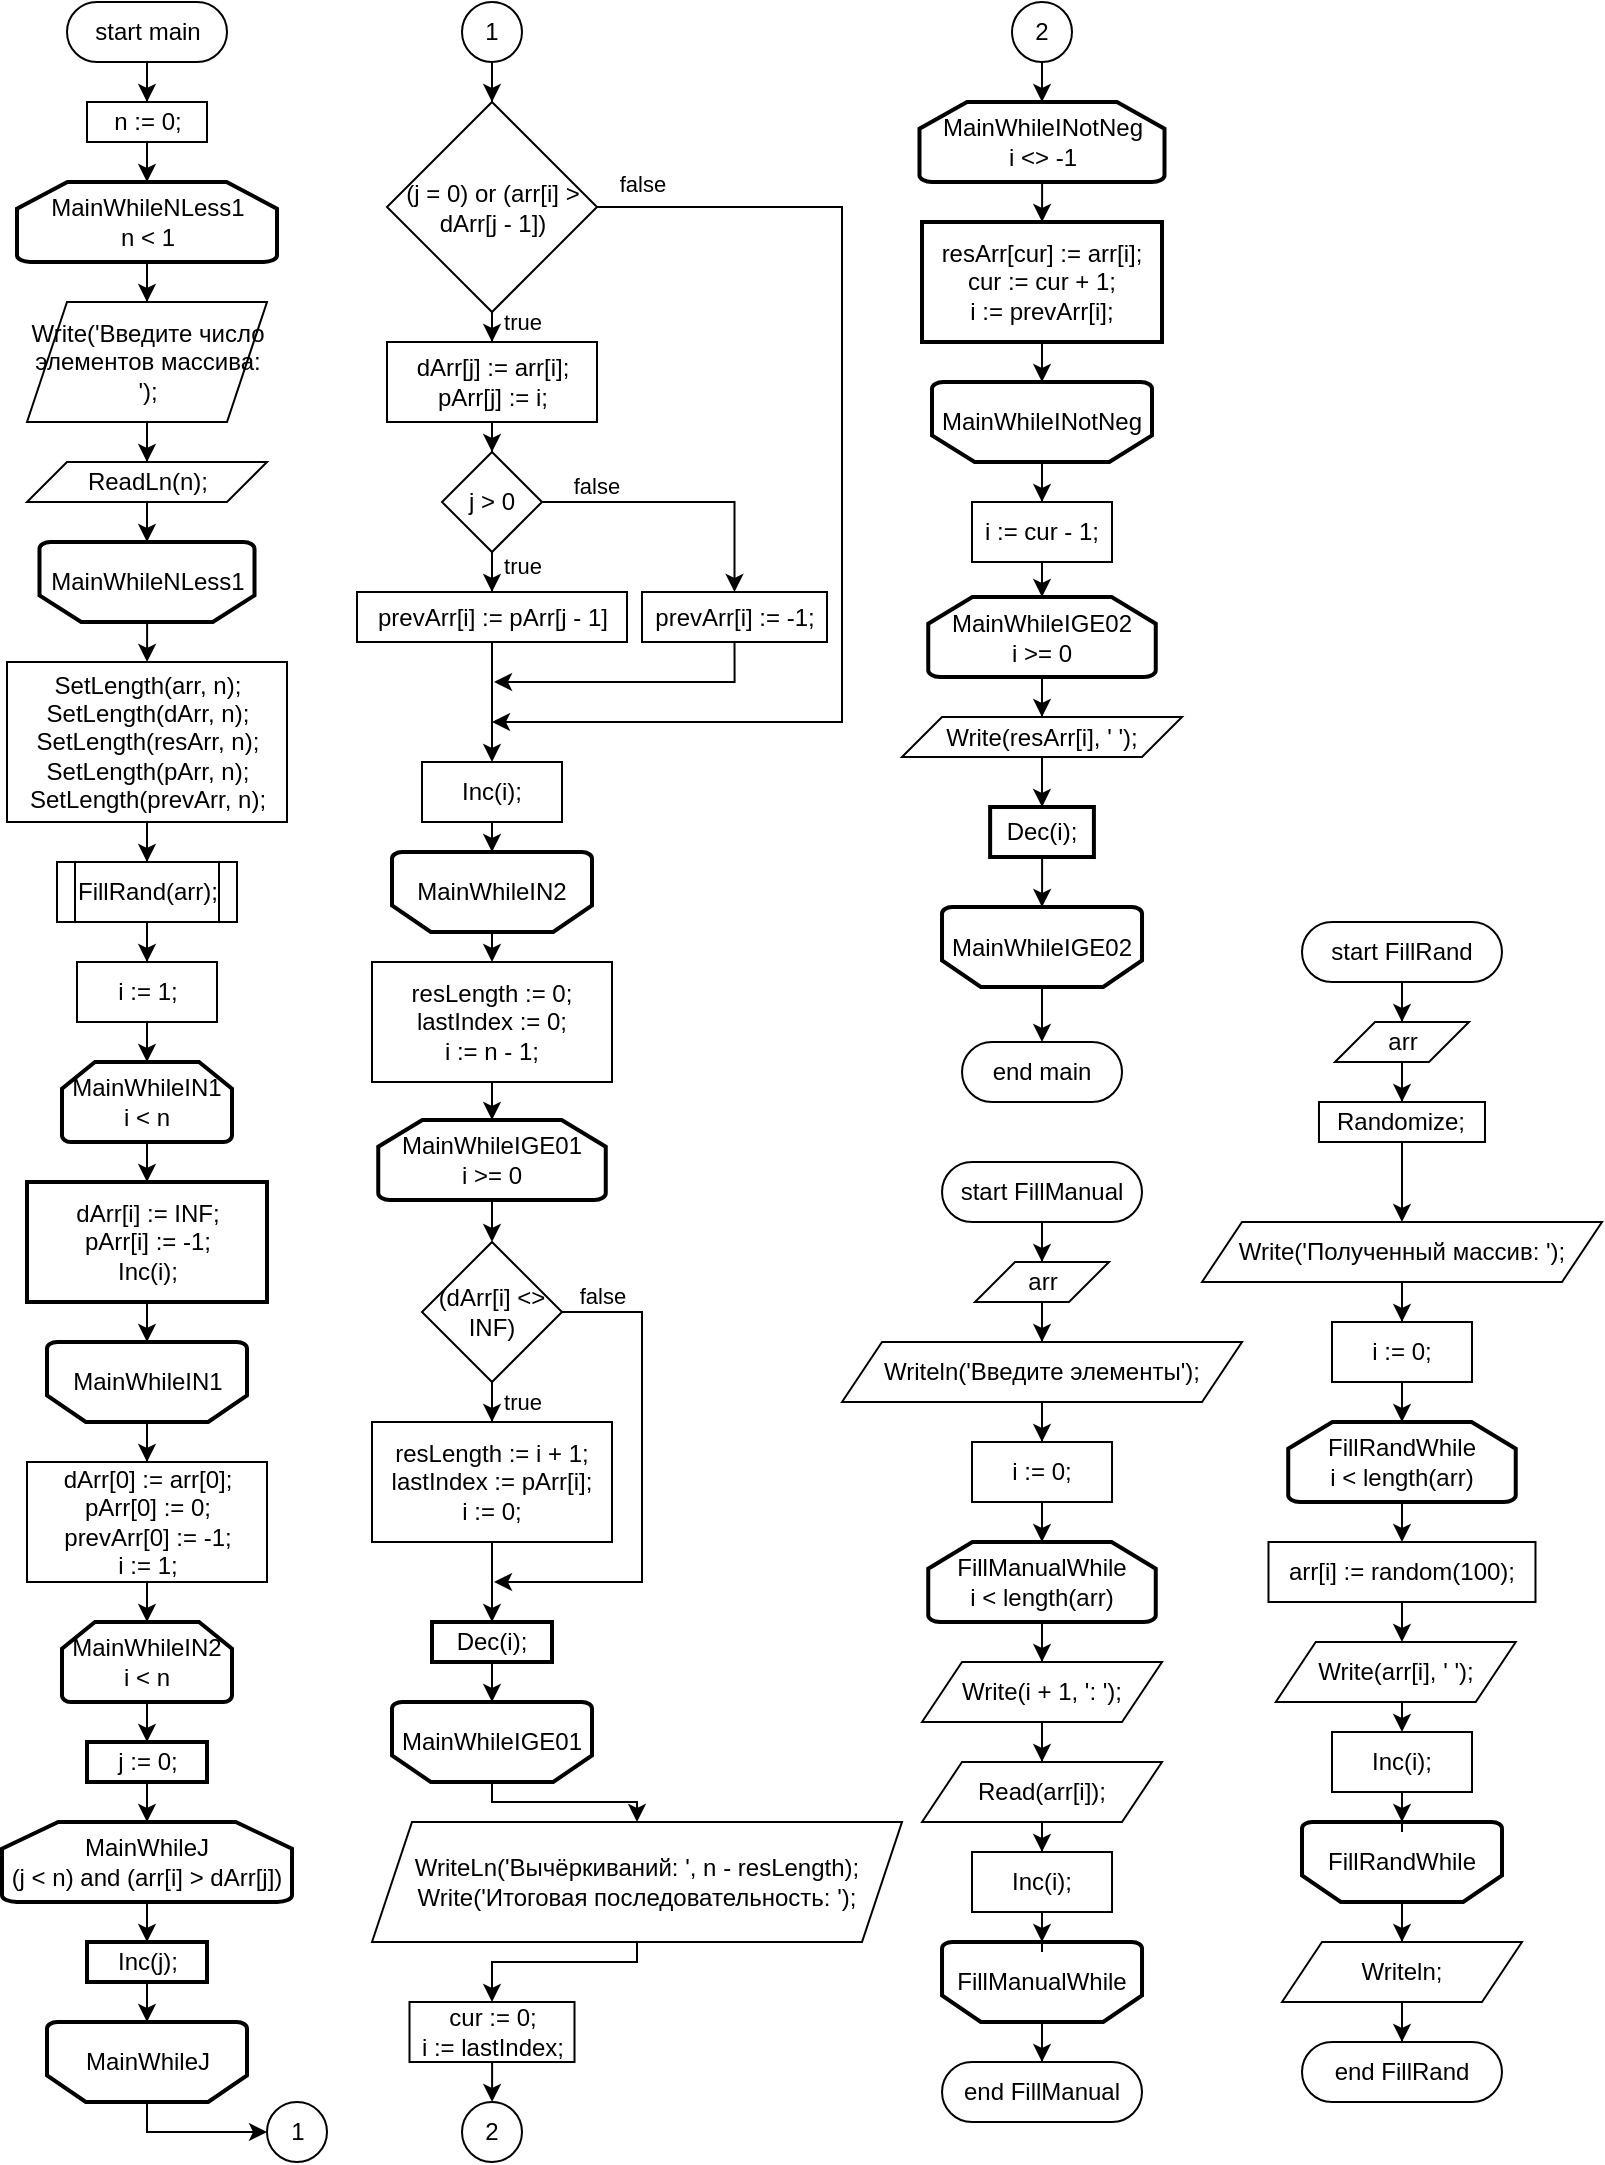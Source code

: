 <mxfile version="24.7.17">
  <diagram name="Page-1" id="vkETiyNCBuiqzKz_siwL">
    <mxGraphModel dx="1594" dy="1351" grid="1" gridSize="10" guides="1" tooltips="1" connect="1" arrows="1" fold="1" page="1" pageScale="1" pageWidth="850" pageHeight="1100" math="0" shadow="0">
      <root>
        <mxCell id="0" />
        <mxCell id="1" parent="0" />
        <mxCell id="JfuMzWa7tCH9gueAkN5g-5" value="" style="edgeStyle=orthogonalEdgeStyle;rounded=0;orthogonalLoop=1;jettySize=auto;html=1;" parent="1" source="JfuMzWa7tCH9gueAkN5g-1" target="JfuMzWa7tCH9gueAkN5g-3" edge="1">
          <mxGeometry relative="1" as="geometry" />
        </mxCell>
        <mxCell id="JfuMzWa7tCH9gueAkN5g-1" value="start main" style="html=1;dashed=0;whiteSpace=wrap;shape=mxgraph.dfd.start" parent="1" vertex="1">
          <mxGeometry x="52.5" y="10" width="80" height="30" as="geometry" />
        </mxCell>
        <mxCell id="JfuMzWa7tCH9gueAkN5g-2" value="end main" style="html=1;dashed=0;whiteSpace=wrap;shape=mxgraph.dfd.start" parent="1" vertex="1">
          <mxGeometry x="500.01" y="530" width="80" height="30" as="geometry" />
        </mxCell>
        <mxCell id="JfuMzWa7tCH9gueAkN5g-7" value="" style="edgeStyle=orthogonalEdgeStyle;rounded=0;orthogonalLoop=1;jettySize=auto;html=1;" parent="1" source="JfuMzWa7tCH9gueAkN5g-3" target="JfuMzWa7tCH9gueAkN5g-6" edge="1">
          <mxGeometry relative="1" as="geometry" />
        </mxCell>
        <mxCell id="JfuMzWa7tCH9gueAkN5g-3" value="&lt;div&gt;n := 0;&lt;/div&gt;" style="rounded=0;whiteSpace=wrap;html=1;" parent="1" vertex="1">
          <mxGeometry x="62.5" y="60" width="60" height="20" as="geometry" />
        </mxCell>
        <mxCell id="JfuMzWa7tCH9gueAkN5g-13" value="" style="edgeStyle=orthogonalEdgeStyle;rounded=0;orthogonalLoop=1;jettySize=auto;html=1;" parent="1" source="JfuMzWa7tCH9gueAkN5g-6" target="JfuMzWa7tCH9gueAkN5g-12" edge="1">
          <mxGeometry relative="1" as="geometry" />
        </mxCell>
        <mxCell id="JfuMzWa7tCH9gueAkN5g-6" value="&lt;div&gt;&lt;span style=&quot;background-color: initial;&quot;&gt;MainWhileNLess1&lt;/span&gt;&lt;br&gt;&lt;/div&gt;n &amp;lt; 1" style="strokeWidth=2;html=1;shape=mxgraph.flowchart.loop_limit;whiteSpace=wrap;" parent="1" vertex="1">
          <mxGeometry x="27.5" y="100" width="130" height="40" as="geometry" />
        </mxCell>
        <mxCell id="JfuMzWa7tCH9gueAkN5g-8" value="" style="group" parent="1" vertex="1" connectable="0">
          <mxGeometry x="38.75" y="280" width="107.5" height="40" as="geometry" />
        </mxCell>
        <mxCell id="JfuMzWa7tCH9gueAkN5g-9" value="" style="strokeWidth=2;html=1;shape=mxgraph.flowchart.loop_limit;whiteSpace=wrap;rotation=-180;" parent="JfuMzWa7tCH9gueAkN5g-8" vertex="1">
          <mxGeometry width="107.5" height="40" as="geometry" />
        </mxCell>
        <mxCell id="JfuMzWa7tCH9gueAkN5g-10" value="MainWhileNLess1" style="text;whiteSpace=wrap;html=1;align=center;verticalAlign=middle;" parent="JfuMzWa7tCH9gueAkN5g-8" vertex="1">
          <mxGeometry width="107.5" height="40" as="geometry" />
        </mxCell>
        <mxCell id="JfuMzWa7tCH9gueAkN5g-15" value="" style="edgeStyle=orthogonalEdgeStyle;rounded=0;orthogonalLoop=1;jettySize=auto;html=1;" parent="1" source="JfuMzWa7tCH9gueAkN5g-12" target="JfuMzWa7tCH9gueAkN5g-14" edge="1">
          <mxGeometry relative="1" as="geometry" />
        </mxCell>
        <mxCell id="JfuMzWa7tCH9gueAkN5g-12" value="&lt;div&gt;Write(&#39;Введите число элементов массива: &#39;);&lt;/div&gt;" style="shape=parallelogram;perimeter=parallelogramPerimeter;whiteSpace=wrap;html=1;fixedSize=1;" parent="1" vertex="1">
          <mxGeometry x="32.5" y="160" width="120" height="60" as="geometry" />
        </mxCell>
        <mxCell id="JfuMzWa7tCH9gueAkN5g-16" value="" style="edgeStyle=orthogonalEdgeStyle;rounded=0;orthogonalLoop=1;jettySize=auto;html=1;" parent="1" source="JfuMzWa7tCH9gueAkN5g-14" target="JfuMzWa7tCH9gueAkN5g-10" edge="1">
          <mxGeometry relative="1" as="geometry" />
        </mxCell>
        <mxCell id="JfuMzWa7tCH9gueAkN5g-14" value="&lt;div&gt;ReadLn(n);&lt;/div&gt;" style="shape=parallelogram;perimeter=parallelogramPerimeter;whiteSpace=wrap;html=1;fixedSize=1;" parent="1" vertex="1">
          <mxGeometry x="32.5" y="240" width="120" height="20" as="geometry" />
        </mxCell>
        <mxCell id="JfuMzWa7tCH9gueAkN5g-20" value="" style="edgeStyle=orthogonalEdgeStyle;rounded=0;orthogonalLoop=1;jettySize=auto;html=1;" parent="1" source="JfuMzWa7tCH9gueAkN5g-17" target="JfuMzWa7tCH9gueAkN5g-19" edge="1">
          <mxGeometry relative="1" as="geometry" />
        </mxCell>
        <mxCell id="JfuMzWa7tCH9gueAkN5g-17" value="&lt;div&gt;SetLength(arr, n);&lt;/div&gt;&lt;div&gt;SetLength(dArr, n);&lt;/div&gt;&lt;div&gt;SetLength(resArr, n);&lt;/div&gt;&lt;div&gt;SetLength(pArr, n);&lt;/div&gt;&lt;div&gt;SetLength(prevArr, n);&lt;/div&gt;" style="whiteSpace=wrap;html=1;" parent="1" vertex="1">
          <mxGeometry x="22.5" y="340" width="140" height="80" as="geometry" />
        </mxCell>
        <mxCell id="JfuMzWa7tCH9gueAkN5g-18" value="" style="edgeStyle=orthogonalEdgeStyle;rounded=0;orthogonalLoop=1;jettySize=auto;html=1;" parent="1" source="JfuMzWa7tCH9gueAkN5g-10" target="JfuMzWa7tCH9gueAkN5g-17" edge="1">
          <mxGeometry relative="1" as="geometry" />
        </mxCell>
        <mxCell id="JfuMzWa7tCH9gueAkN5g-22" value="" style="edgeStyle=orthogonalEdgeStyle;rounded=0;orthogonalLoop=1;jettySize=auto;html=1;" parent="1" source="JfuMzWa7tCH9gueAkN5g-19" target="JfuMzWa7tCH9gueAkN5g-21" edge="1">
          <mxGeometry relative="1" as="geometry" />
        </mxCell>
        <mxCell id="JfuMzWa7tCH9gueAkN5g-19" value="&lt;div&gt;FillRand(arr);&lt;/div&gt;" style="shape=process;whiteSpace=wrap;html=1;backgroundOutline=1;" parent="1" vertex="1">
          <mxGeometry x="47.5" y="440" width="90" height="30" as="geometry" />
        </mxCell>
        <mxCell id="JfuMzWa7tCH9gueAkN5g-24" value="" style="edgeStyle=orthogonalEdgeStyle;rounded=0;orthogonalLoop=1;jettySize=auto;html=1;" parent="1" source="JfuMzWa7tCH9gueAkN5g-21" target="JfuMzWa7tCH9gueAkN5g-23" edge="1">
          <mxGeometry relative="1" as="geometry" />
        </mxCell>
        <mxCell id="JfuMzWa7tCH9gueAkN5g-21" value="&lt;div&gt;i := 1;&lt;/div&gt;" style="rounded=0;whiteSpace=wrap;html=1;" parent="1" vertex="1">
          <mxGeometry x="57.5" y="490" width="70" height="30" as="geometry" />
        </mxCell>
        <mxCell id="JfuMzWa7tCH9gueAkN5g-26" value="" style="edgeStyle=orthogonalEdgeStyle;rounded=0;orthogonalLoop=1;jettySize=auto;html=1;" parent="1" source="JfuMzWa7tCH9gueAkN5g-23" target="JfuMzWa7tCH9gueAkN5g-25" edge="1">
          <mxGeometry relative="1" as="geometry" />
        </mxCell>
        <mxCell id="JfuMzWa7tCH9gueAkN5g-23" value="MainWhileIN1&lt;div&gt;i &amp;lt; n&lt;br&gt;&lt;/div&gt;" style="strokeWidth=2;html=1;shape=mxgraph.flowchart.loop_limit;whiteSpace=wrap;" parent="1" vertex="1">
          <mxGeometry x="50" y="540" width="85" height="40" as="geometry" />
        </mxCell>
        <mxCell id="JfuMzWa7tCH9gueAkN5g-30" value="" style="edgeStyle=orthogonalEdgeStyle;rounded=0;orthogonalLoop=1;jettySize=auto;html=1;" parent="1" source="JfuMzWa7tCH9gueAkN5g-25" target="JfuMzWa7tCH9gueAkN5g-29" edge="1">
          <mxGeometry relative="1" as="geometry" />
        </mxCell>
        <mxCell id="JfuMzWa7tCH9gueAkN5g-25" value="&lt;div&gt;dArr[i] := INF;&lt;/div&gt;&lt;div&gt;pArr[i] := -1;&lt;/div&gt;&lt;div&gt;Inc(i);&lt;/div&gt;" style="whiteSpace=wrap;html=1;strokeWidth=2;" parent="1" vertex="1">
          <mxGeometry x="32.5" y="600" width="120" height="60" as="geometry" />
        </mxCell>
        <mxCell id="JfuMzWa7tCH9gueAkN5g-27" value="" style="group" parent="1" vertex="1" connectable="0">
          <mxGeometry x="42.5" y="680" width="100" height="40" as="geometry" />
        </mxCell>
        <mxCell id="JfuMzWa7tCH9gueAkN5g-28" value="" style="strokeWidth=2;html=1;shape=mxgraph.flowchart.loop_limit;whiteSpace=wrap;rotation=-180;" parent="JfuMzWa7tCH9gueAkN5g-27" vertex="1">
          <mxGeometry width="100" height="40" as="geometry" />
        </mxCell>
        <mxCell id="JfuMzWa7tCH9gueAkN5g-29" value="MainWhileIN1" style="text;whiteSpace=wrap;html=1;align=center;verticalAlign=middle;" parent="JfuMzWa7tCH9gueAkN5g-27" vertex="1">
          <mxGeometry width="100" height="40" as="geometry" />
        </mxCell>
        <mxCell id="HiKmaF0sgnkghninCBEj-2" value="" style="edgeStyle=orthogonalEdgeStyle;rounded=0;orthogonalLoop=1;jettySize=auto;html=1;" parent="1" source="JfuMzWa7tCH9gueAkN5g-31" target="HiKmaF0sgnkghninCBEj-1" edge="1">
          <mxGeometry relative="1" as="geometry" />
        </mxCell>
        <mxCell id="JfuMzWa7tCH9gueAkN5g-31" value="&lt;div&gt;dArr[0] := arr[0];&lt;/div&gt;&lt;div&gt;pArr[0] := 0;&lt;/div&gt;&lt;div&gt;prevArr[0] := -1;&lt;/div&gt;&lt;div&gt;i := 1;&lt;br&gt;&lt;/div&gt;" style="whiteSpace=wrap;html=1;" parent="1" vertex="1">
          <mxGeometry x="32.5" y="740" width="120" height="60" as="geometry" />
        </mxCell>
        <mxCell id="JfuMzWa7tCH9gueAkN5g-32" value="" style="edgeStyle=orthogonalEdgeStyle;rounded=0;orthogonalLoop=1;jettySize=auto;html=1;" parent="1" source="JfuMzWa7tCH9gueAkN5g-29" target="JfuMzWa7tCH9gueAkN5g-31" edge="1">
          <mxGeometry relative="1" as="geometry" />
        </mxCell>
        <mxCell id="HiKmaF0sgnkghninCBEj-4" value="" style="edgeStyle=orthogonalEdgeStyle;rounded=0;orthogonalLoop=1;jettySize=auto;html=1;" parent="1" source="HiKmaF0sgnkghninCBEj-1" target="HiKmaF0sgnkghninCBEj-3" edge="1">
          <mxGeometry relative="1" as="geometry" />
        </mxCell>
        <mxCell id="HiKmaF0sgnkghninCBEj-1" value="MainWhileIN2&lt;div&gt;i &amp;lt; n&lt;br&gt;&lt;/div&gt;" style="strokeWidth=2;html=1;shape=mxgraph.flowchart.loop_limit;whiteSpace=wrap;" parent="1" vertex="1">
          <mxGeometry x="50" y="820" width="85" height="40" as="geometry" />
        </mxCell>
        <mxCell id="HiKmaF0sgnkghninCBEj-6" value="" style="edgeStyle=orthogonalEdgeStyle;rounded=0;orthogonalLoop=1;jettySize=auto;html=1;" parent="1" source="HiKmaF0sgnkghninCBEj-3" target="HiKmaF0sgnkghninCBEj-5" edge="1">
          <mxGeometry relative="1" as="geometry" />
        </mxCell>
        <mxCell id="HiKmaF0sgnkghninCBEj-3" value="j := 0;" style="whiteSpace=wrap;html=1;strokeWidth=2;" parent="1" vertex="1">
          <mxGeometry x="62.5" y="880" width="60" height="20" as="geometry" />
        </mxCell>
        <mxCell id="HiKmaF0sgnkghninCBEj-8" value="" style="edgeStyle=orthogonalEdgeStyle;rounded=0;orthogonalLoop=1;jettySize=auto;html=1;" parent="1" source="HiKmaF0sgnkghninCBEj-5" target="HiKmaF0sgnkghninCBEj-7" edge="1">
          <mxGeometry relative="1" as="geometry" />
        </mxCell>
        <mxCell id="HiKmaF0sgnkghninCBEj-5" value="MainWhileJ&lt;div&gt;(j &amp;lt; n) and (arr[i] &amp;gt; dArr[j])&lt;br&gt;&lt;/div&gt;" style="strokeWidth=2;html=1;shape=mxgraph.flowchart.loop_limit;whiteSpace=wrap;" parent="1" vertex="1">
          <mxGeometry x="20" y="920" width="145" height="40" as="geometry" />
        </mxCell>
        <mxCell id="HiKmaF0sgnkghninCBEj-13" style="edgeStyle=orthogonalEdgeStyle;rounded=0;orthogonalLoop=1;jettySize=auto;html=1;exitX=0.5;exitY=1;exitDx=0;exitDy=0;" parent="1" source="HiKmaF0sgnkghninCBEj-7" target="HiKmaF0sgnkghninCBEj-12" edge="1">
          <mxGeometry relative="1" as="geometry" />
        </mxCell>
        <mxCell id="HiKmaF0sgnkghninCBEj-7" value="Inc(j);" style="whiteSpace=wrap;html=1;strokeWidth=2;" parent="1" vertex="1">
          <mxGeometry x="62.5" y="980" width="60" height="20" as="geometry" />
        </mxCell>
        <mxCell id="HiKmaF0sgnkghninCBEj-10" value="" style="group" parent="1" vertex="1" connectable="0">
          <mxGeometry x="42.5" y="1020" width="100" height="40" as="geometry" />
        </mxCell>
        <mxCell id="HiKmaF0sgnkghninCBEj-11" value="" style="strokeWidth=2;html=1;shape=mxgraph.flowchart.loop_limit;whiteSpace=wrap;rotation=-180;" parent="HiKmaF0sgnkghninCBEj-10" vertex="1">
          <mxGeometry width="100" height="40" as="geometry" />
        </mxCell>
        <mxCell id="HiKmaF0sgnkghninCBEj-12" value="MainWhileJ" style="text;whiteSpace=wrap;html=1;align=center;verticalAlign=middle;" parent="HiKmaF0sgnkghninCBEj-10" vertex="1">
          <mxGeometry width="100" height="40" as="geometry" />
        </mxCell>
        <mxCell id="HiKmaF0sgnkghninCBEj-14" value="1" style="ellipse;whiteSpace=wrap;html=1;aspect=fixed;" parent="1" vertex="1">
          <mxGeometry x="152.5" y="1060" width="30" height="30" as="geometry" />
        </mxCell>
        <mxCell id="HiKmaF0sgnkghninCBEj-15" style="edgeStyle=orthogonalEdgeStyle;rounded=0;orthogonalLoop=1;jettySize=auto;html=1;exitX=0.5;exitY=0;exitDx=0;exitDy=0;exitPerimeter=0;entryX=0;entryY=0.5;entryDx=0;entryDy=0;" parent="1" source="HiKmaF0sgnkghninCBEj-11" target="HiKmaF0sgnkghninCBEj-14" edge="1">
          <mxGeometry relative="1" as="geometry">
            <Array as="points">
              <mxPoint x="92" y="1075" />
            </Array>
          </mxGeometry>
        </mxCell>
        <mxCell id="HiKmaF0sgnkghninCBEj-18" value="" style="edgeStyle=orthogonalEdgeStyle;rounded=0;orthogonalLoop=1;jettySize=auto;html=1;" parent="1" source="HiKmaF0sgnkghninCBEj-16" target="HiKmaF0sgnkghninCBEj-17" edge="1">
          <mxGeometry relative="1" as="geometry" />
        </mxCell>
        <mxCell id="HiKmaF0sgnkghninCBEj-16" value="1" style="ellipse;whiteSpace=wrap;html=1;aspect=fixed;" parent="1" vertex="1">
          <mxGeometry x="250" y="10" width="30" height="30" as="geometry" />
        </mxCell>
        <mxCell id="HiKmaF0sgnkghninCBEj-20" value="true" style="edgeStyle=orthogonalEdgeStyle;rounded=0;orthogonalLoop=1;jettySize=auto;html=1;" parent="1" source="HiKmaF0sgnkghninCBEj-17" target="HiKmaF0sgnkghninCBEj-19" edge="1">
          <mxGeometry x="-0.846" y="15" relative="1" as="geometry">
            <mxPoint as="offset" />
          </mxGeometry>
        </mxCell>
        <mxCell id="S6T1LPdI9VMm4ds6aZC9-7" style="edgeStyle=orthogonalEdgeStyle;rounded=0;orthogonalLoop=1;jettySize=auto;html=1;exitX=1;exitY=0.5;exitDx=0;exitDy=0;" edge="1" parent="1" source="HiKmaF0sgnkghninCBEj-17">
          <mxGeometry relative="1" as="geometry">
            <mxPoint x="265" y="370" as="targetPoint" />
            <mxPoint x="312.5" y="112.5" as="sourcePoint" />
            <Array as="points">
              <mxPoint x="440" y="113" />
              <mxPoint x="440" y="370" />
            </Array>
          </mxGeometry>
        </mxCell>
        <mxCell id="S6T1LPdI9VMm4ds6aZC9-8" value="false" style="edgeLabel;html=1;align=center;verticalAlign=middle;resizable=0;points=[];" vertex="1" connectable="0" parent="S6T1LPdI9VMm4ds6aZC9-7">
          <mxGeometry x="-0.92" relative="1" as="geometry">
            <mxPoint y="-12" as="offset" />
          </mxGeometry>
        </mxCell>
        <mxCell id="HiKmaF0sgnkghninCBEj-17" value="(j = 0) or (arr[i] &amp;gt; dArr[j - 1])" style="rhombus;whiteSpace=wrap;html=1;" parent="1" vertex="1">
          <mxGeometry x="212.5" y="60" width="105" height="105" as="geometry" />
        </mxCell>
        <mxCell id="HiKmaF0sgnkghninCBEj-22" value="" style="edgeStyle=orthogonalEdgeStyle;rounded=0;orthogonalLoop=1;jettySize=auto;html=1;" parent="1" source="HiKmaF0sgnkghninCBEj-19" target="HiKmaF0sgnkghninCBEj-21" edge="1">
          <mxGeometry relative="1" as="geometry" />
        </mxCell>
        <mxCell id="HiKmaF0sgnkghninCBEj-19" value="dArr[j] := arr[i];&lt;div&gt;pArr[j] := i;&lt;br&gt;&lt;/div&gt;" style="whiteSpace=wrap;html=1;" parent="1" vertex="1">
          <mxGeometry x="212.5" y="180" width="105" height="40" as="geometry" />
        </mxCell>
        <mxCell id="HiKmaF0sgnkghninCBEj-24" value="" style="edgeStyle=orthogonalEdgeStyle;rounded=0;orthogonalLoop=1;jettySize=auto;html=1;" parent="1" source="HiKmaF0sgnkghninCBEj-21" target="HiKmaF0sgnkghninCBEj-23" edge="1">
          <mxGeometry relative="1" as="geometry" />
        </mxCell>
        <mxCell id="HiKmaF0sgnkghninCBEj-25" value="true" style="edgeLabel;html=1;align=center;verticalAlign=middle;resizable=0;points=[];" parent="HiKmaF0sgnkghninCBEj-24" vertex="1" connectable="0">
          <mxGeometry x="-0.775" relative="1" as="geometry">
            <mxPoint x="15" as="offset" />
          </mxGeometry>
        </mxCell>
        <mxCell id="S6T1LPdI9VMm4ds6aZC9-4" style="edgeStyle=orthogonalEdgeStyle;rounded=0;orthogonalLoop=1;jettySize=auto;html=1;exitX=1;exitY=0.5;exitDx=0;exitDy=0;" edge="1" parent="1" source="HiKmaF0sgnkghninCBEj-21" target="S6T1LPdI9VMm4ds6aZC9-3">
          <mxGeometry relative="1" as="geometry" />
        </mxCell>
        <mxCell id="S6T1LPdI9VMm4ds6aZC9-5" value="false" style="edgeLabel;html=1;align=center;verticalAlign=middle;resizable=0;points=[];" vertex="1" connectable="0" parent="S6T1LPdI9VMm4ds6aZC9-4">
          <mxGeometry x="-0.459" relative="1" as="geometry">
            <mxPoint x="-11" y="-8" as="offset" />
          </mxGeometry>
        </mxCell>
        <mxCell id="HiKmaF0sgnkghninCBEj-21" value="j &amp;gt; 0" style="rhombus;whiteSpace=wrap;html=1;" parent="1" vertex="1">
          <mxGeometry x="240" y="235" width="50" height="50" as="geometry" />
        </mxCell>
        <mxCell id="S6T1LPdI9VMm4ds6aZC9-2" value="" style="edgeStyle=orthogonalEdgeStyle;rounded=0;orthogonalLoop=1;jettySize=auto;html=1;" edge="1" parent="1" source="HiKmaF0sgnkghninCBEj-23" target="S6T1LPdI9VMm4ds6aZC9-1">
          <mxGeometry relative="1" as="geometry" />
        </mxCell>
        <mxCell id="HiKmaF0sgnkghninCBEj-23" value="prevArr[i] := pArr[j - 1]" style="whiteSpace=wrap;html=1;" parent="1" vertex="1">
          <mxGeometry x="197.5" y="305" width="135" height="25" as="geometry" />
        </mxCell>
        <mxCell id="S6T1LPdI9VMm4ds6aZC9-12" value="" style="edgeStyle=orthogonalEdgeStyle;rounded=0;orthogonalLoop=1;jettySize=auto;html=1;" edge="1" parent="1" source="S6T1LPdI9VMm4ds6aZC9-1" target="S6T1LPdI9VMm4ds6aZC9-11">
          <mxGeometry relative="1" as="geometry" />
        </mxCell>
        <mxCell id="S6T1LPdI9VMm4ds6aZC9-1" value="&lt;div&gt;Inc(i);&lt;/div&gt;" style="rounded=0;whiteSpace=wrap;html=1;" vertex="1" parent="1">
          <mxGeometry x="230" y="390" width="70" height="30" as="geometry" />
        </mxCell>
        <mxCell id="S6T1LPdI9VMm4ds6aZC9-6" style="edgeStyle=orthogonalEdgeStyle;rounded=0;orthogonalLoop=1;jettySize=auto;html=1;exitX=0.5;exitY=1;exitDx=0;exitDy=0;" edge="1" parent="1" source="S6T1LPdI9VMm4ds6aZC9-3">
          <mxGeometry relative="1" as="geometry">
            <mxPoint x="266" y="350" as="targetPoint" />
            <mxPoint x="392.25" y="330" as="sourcePoint" />
            <Array as="points">
              <mxPoint x="386" y="350" />
            </Array>
          </mxGeometry>
        </mxCell>
        <mxCell id="S6T1LPdI9VMm4ds6aZC9-3" value="prevArr[i] := -1;" style="whiteSpace=wrap;html=1;" vertex="1" parent="1">
          <mxGeometry x="340" y="305" width="92.5" height="25" as="geometry" />
        </mxCell>
        <mxCell id="S6T1LPdI9VMm4ds6aZC9-9" value="" style="group" vertex="1" connectable="0" parent="1">
          <mxGeometry x="215" y="435" width="100" height="40" as="geometry" />
        </mxCell>
        <mxCell id="S6T1LPdI9VMm4ds6aZC9-10" value="" style="strokeWidth=2;html=1;shape=mxgraph.flowchart.loop_limit;whiteSpace=wrap;rotation=-180;" vertex="1" parent="S6T1LPdI9VMm4ds6aZC9-9">
          <mxGeometry width="100" height="40" as="geometry" />
        </mxCell>
        <mxCell id="S6T1LPdI9VMm4ds6aZC9-11" value="MainWhileIN2" style="text;whiteSpace=wrap;html=1;align=center;verticalAlign=middle;" vertex="1" parent="S6T1LPdI9VMm4ds6aZC9-9">
          <mxGeometry width="100" height="40" as="geometry" />
        </mxCell>
        <mxCell id="S6T1LPdI9VMm4ds6aZC9-17" value="" style="edgeStyle=orthogonalEdgeStyle;rounded=0;orthogonalLoop=1;jettySize=auto;html=1;" edge="1" parent="1" source="S6T1LPdI9VMm4ds6aZC9-13" target="S6T1LPdI9VMm4ds6aZC9-16">
          <mxGeometry relative="1" as="geometry" />
        </mxCell>
        <mxCell id="S6T1LPdI9VMm4ds6aZC9-13" value="&lt;div&gt;resLength := 0;&lt;/div&gt;&lt;div&gt;lastIndex := 0;&lt;/div&gt;&lt;div&gt;i := n - 1;&lt;/div&gt;" style="whiteSpace=wrap;html=1;" vertex="1" parent="1">
          <mxGeometry x="205" y="490" width="120" height="60" as="geometry" />
        </mxCell>
        <mxCell id="S6T1LPdI9VMm4ds6aZC9-15" style="edgeStyle=orthogonalEdgeStyle;rounded=0;orthogonalLoop=1;jettySize=auto;html=1;exitX=0.5;exitY=0;exitDx=0;exitDy=0;exitPerimeter=0;entryX=0.5;entryY=0;entryDx=0;entryDy=0;" edge="1" parent="1" source="S6T1LPdI9VMm4ds6aZC9-10" target="S6T1LPdI9VMm4ds6aZC9-13">
          <mxGeometry relative="1" as="geometry" />
        </mxCell>
        <mxCell id="S6T1LPdI9VMm4ds6aZC9-19" value="" style="edgeStyle=orthogonalEdgeStyle;rounded=0;orthogonalLoop=1;jettySize=auto;html=1;" edge="1" parent="1" source="S6T1LPdI9VMm4ds6aZC9-16" target="S6T1LPdI9VMm4ds6aZC9-18">
          <mxGeometry relative="1" as="geometry" />
        </mxCell>
        <mxCell id="S6T1LPdI9VMm4ds6aZC9-16" value="MainWhileIGE01&lt;div&gt;i &amp;gt;= 0&lt;br&gt;&lt;/div&gt;" style="strokeWidth=2;html=1;shape=mxgraph.flowchart.loop_limit;whiteSpace=wrap;" vertex="1" parent="1">
          <mxGeometry x="208.13" y="569" width="113.75" height="40" as="geometry" />
        </mxCell>
        <mxCell id="S6T1LPdI9VMm4ds6aZC9-21" value="true" style="edgeStyle=orthogonalEdgeStyle;rounded=0;orthogonalLoop=1;jettySize=auto;html=1;" edge="1" parent="1" source="S6T1LPdI9VMm4ds6aZC9-18" target="S6T1LPdI9VMm4ds6aZC9-20">
          <mxGeometry x="0.667" y="15" relative="1" as="geometry">
            <mxPoint as="offset" />
          </mxGeometry>
        </mxCell>
        <mxCell id="S6T1LPdI9VMm4ds6aZC9-25" style="edgeStyle=orthogonalEdgeStyle;rounded=0;orthogonalLoop=1;jettySize=auto;html=1;exitX=1;exitY=0.5;exitDx=0;exitDy=0;" edge="1" parent="1">
          <mxGeometry relative="1" as="geometry">
            <mxPoint x="266" y="800" as="targetPoint" />
            <mxPoint x="296" y="665.0" as="sourcePoint" />
            <Array as="points">
              <mxPoint x="340" y="665" />
              <mxPoint x="340" y="800" />
            </Array>
          </mxGeometry>
        </mxCell>
        <mxCell id="S6T1LPdI9VMm4ds6aZC9-26" value="false" style="edgeLabel;html=1;align=center;verticalAlign=middle;resizable=0;points=[];" vertex="1" connectable="0" parent="S6T1LPdI9VMm4ds6aZC9-25">
          <mxGeometry x="-0.836" relative="1" as="geometry">
            <mxPoint x="3" y="-8" as="offset" />
          </mxGeometry>
        </mxCell>
        <mxCell id="S6T1LPdI9VMm4ds6aZC9-18" value="(dArr[i] &amp;lt;&amp;gt; INF)" style="rhombus;whiteSpace=wrap;html=1;" vertex="1" parent="1">
          <mxGeometry x="230" y="630" width="70" height="70" as="geometry" />
        </mxCell>
        <mxCell id="S6T1LPdI9VMm4ds6aZC9-24" value="" style="edgeStyle=orthogonalEdgeStyle;rounded=0;orthogonalLoop=1;jettySize=auto;html=1;" edge="1" parent="1" source="S6T1LPdI9VMm4ds6aZC9-20" target="S6T1LPdI9VMm4ds6aZC9-23">
          <mxGeometry relative="1" as="geometry" />
        </mxCell>
        <mxCell id="S6T1LPdI9VMm4ds6aZC9-20" value="&lt;div&gt;resLength := i + 1;&lt;/div&gt;&lt;div&gt;lastIndex := pArr[i];&lt;/div&gt;&lt;div&gt;i := 0;&lt;/div&gt;" style="whiteSpace=wrap;html=1;" vertex="1" parent="1">
          <mxGeometry x="205" y="720" width="120" height="60" as="geometry" />
        </mxCell>
        <mxCell id="S6T1LPdI9VMm4ds6aZC9-30" value="" style="edgeStyle=orthogonalEdgeStyle;rounded=0;orthogonalLoop=1;jettySize=auto;html=1;" edge="1" parent="1" source="S6T1LPdI9VMm4ds6aZC9-23" target="S6T1LPdI9VMm4ds6aZC9-29">
          <mxGeometry relative="1" as="geometry" />
        </mxCell>
        <mxCell id="S6T1LPdI9VMm4ds6aZC9-23" value="Dec(i);" style="whiteSpace=wrap;html=1;strokeWidth=2;" vertex="1" parent="1">
          <mxGeometry x="235" y="820" width="60" height="20" as="geometry" />
        </mxCell>
        <mxCell id="S6T1LPdI9VMm4ds6aZC9-27" value="" style="group" vertex="1" connectable="0" parent="1">
          <mxGeometry x="215" y="860" width="100" height="40" as="geometry" />
        </mxCell>
        <mxCell id="S6T1LPdI9VMm4ds6aZC9-28" value="" style="strokeWidth=2;html=1;shape=mxgraph.flowchart.loop_limit;whiteSpace=wrap;rotation=-180;" vertex="1" parent="S6T1LPdI9VMm4ds6aZC9-27">
          <mxGeometry width="100" height="40" as="geometry" />
        </mxCell>
        <mxCell id="S6T1LPdI9VMm4ds6aZC9-29" value="MainWhileIGE01" style="text;whiteSpace=wrap;html=1;align=center;verticalAlign=middle;" vertex="1" parent="S6T1LPdI9VMm4ds6aZC9-27">
          <mxGeometry width="100" height="40" as="geometry" />
        </mxCell>
        <mxCell id="S6T1LPdI9VMm4ds6aZC9-36" value="" style="edgeStyle=orthogonalEdgeStyle;rounded=0;orthogonalLoop=1;jettySize=auto;html=1;" edge="1" parent="1" source="S6T1LPdI9VMm4ds6aZC9-32" target="S6T1LPdI9VMm4ds6aZC9-35">
          <mxGeometry relative="1" as="geometry">
            <Array as="points">
              <mxPoint x="337" y="990" />
              <mxPoint x="265" y="990" />
            </Array>
          </mxGeometry>
        </mxCell>
        <mxCell id="S6T1LPdI9VMm4ds6aZC9-32" value="&lt;div&gt;WriteLn(&#39;Вычёркиваний: &#39;, n - resLength);&lt;br&gt;&lt;/div&gt;Write(&#39;Итоговая последовательность: &#39;);" style="shape=parallelogram;perimeter=parallelogramPerimeter;whiteSpace=wrap;html=1;fixedSize=1;" vertex="1" parent="1">
          <mxGeometry x="205" y="920" width="265" height="60" as="geometry" />
        </mxCell>
        <mxCell id="S6T1LPdI9VMm4ds6aZC9-33" style="edgeStyle=orthogonalEdgeStyle;rounded=0;orthogonalLoop=1;jettySize=auto;html=1;exitX=0.5;exitY=1;exitDx=0;exitDy=0;entryX=0.5;entryY=0;entryDx=0;entryDy=0;" edge="1" parent="1" source="S6T1LPdI9VMm4ds6aZC9-29" target="S6T1LPdI9VMm4ds6aZC9-32">
          <mxGeometry relative="1" as="geometry">
            <Array as="points">
              <mxPoint x="265" y="910" />
              <mxPoint x="338" y="910" />
            </Array>
          </mxGeometry>
        </mxCell>
        <mxCell id="S6T1LPdI9VMm4ds6aZC9-38" value="" style="edgeStyle=orthogonalEdgeStyle;rounded=0;orthogonalLoop=1;jettySize=auto;html=1;" edge="1" parent="1" source="S6T1LPdI9VMm4ds6aZC9-35" target="S6T1LPdI9VMm4ds6aZC9-37">
          <mxGeometry relative="1" as="geometry" />
        </mxCell>
        <mxCell id="S6T1LPdI9VMm4ds6aZC9-35" value="&lt;div&gt;cur := 0;&lt;/div&gt;&lt;div&gt;i := lastIndex;&lt;/div&gt;" style="whiteSpace=wrap;html=1;" vertex="1" parent="1">
          <mxGeometry x="223.75" y="1010" width="82.5" height="30" as="geometry" />
        </mxCell>
        <mxCell id="S6T1LPdI9VMm4ds6aZC9-37" value="2" style="ellipse;whiteSpace=wrap;html=1;aspect=fixed;" vertex="1" parent="1">
          <mxGeometry x="250" y="1060" width="30" height="30" as="geometry" />
        </mxCell>
        <mxCell id="S6T1LPdI9VMm4ds6aZC9-44" value="" style="edgeStyle=orthogonalEdgeStyle;rounded=0;orthogonalLoop=1;jettySize=auto;html=1;" edge="1" parent="1" source="S6T1LPdI9VMm4ds6aZC9-39" target="S6T1LPdI9VMm4ds6aZC9-43">
          <mxGeometry relative="1" as="geometry" />
        </mxCell>
        <mxCell id="S6T1LPdI9VMm4ds6aZC9-39" value="2" style="ellipse;whiteSpace=wrap;html=1;aspect=fixed;" vertex="1" parent="1">
          <mxGeometry x="525" y="10" width="30" height="30" as="geometry" />
        </mxCell>
        <mxCell id="S6T1LPdI9VMm4ds6aZC9-46" value="" style="edgeStyle=orthogonalEdgeStyle;rounded=0;orthogonalLoop=1;jettySize=auto;html=1;" edge="1" parent="1" source="S6T1LPdI9VMm4ds6aZC9-43" target="S6T1LPdI9VMm4ds6aZC9-45">
          <mxGeometry relative="1" as="geometry" />
        </mxCell>
        <mxCell id="S6T1LPdI9VMm4ds6aZC9-43" value="MainWhileINotNeg&lt;div&gt;i &amp;lt;&amp;gt; -1&lt;br&gt;&lt;/div&gt;" style="strokeWidth=2;html=1;shape=mxgraph.flowchart.loop_limit;whiteSpace=wrap;" vertex="1" parent="1">
          <mxGeometry x="478.75" y="60" width="122.5" height="40" as="geometry" />
        </mxCell>
        <mxCell id="S6T1LPdI9VMm4ds6aZC9-51" value="" style="edgeStyle=orthogonalEdgeStyle;rounded=0;orthogonalLoop=1;jettySize=auto;html=1;" edge="1" parent="1" source="S6T1LPdI9VMm4ds6aZC9-45" target="S6T1LPdI9VMm4ds6aZC9-49">
          <mxGeometry relative="1" as="geometry" />
        </mxCell>
        <mxCell id="S6T1LPdI9VMm4ds6aZC9-45" value="&lt;div&gt;resArr[cur] := arr[i];&lt;/div&gt;&lt;div&gt;cur := cur + 1;&lt;/div&gt;&lt;div&gt;i := prevArr[i];&lt;/div&gt;" style="whiteSpace=wrap;html=1;strokeWidth=2;" vertex="1" parent="1">
          <mxGeometry x="480" y="120" width="120" height="60" as="geometry" />
        </mxCell>
        <mxCell id="S6T1LPdI9VMm4ds6aZC9-47" value="" style="group" vertex="1" connectable="0" parent="1">
          <mxGeometry x="485" y="200" width="110" height="40" as="geometry" />
        </mxCell>
        <mxCell id="S6T1LPdI9VMm4ds6aZC9-48" value="" style="strokeWidth=2;html=1;shape=mxgraph.flowchart.loop_limit;whiteSpace=wrap;rotation=-180;" vertex="1" parent="S6T1LPdI9VMm4ds6aZC9-47">
          <mxGeometry width="110.0" height="40" as="geometry" />
        </mxCell>
        <mxCell id="S6T1LPdI9VMm4ds6aZC9-49" value="MainWhileINotNeg" style="text;whiteSpace=wrap;html=1;align=center;verticalAlign=middle;" vertex="1" parent="S6T1LPdI9VMm4ds6aZC9-47">
          <mxGeometry width="110.0" height="40" as="geometry" />
        </mxCell>
        <mxCell id="S6T1LPdI9VMm4ds6aZC9-52" value="i := cur - 1;" style="whiteSpace=wrap;html=1;" vertex="1" parent="1">
          <mxGeometry x="505" y="260" width="70" height="30" as="geometry" />
        </mxCell>
        <mxCell id="S6T1LPdI9VMm4ds6aZC9-53" value="" style="edgeStyle=orthogonalEdgeStyle;rounded=0;orthogonalLoop=1;jettySize=auto;html=1;" edge="1" parent="1" source="S6T1LPdI9VMm4ds6aZC9-49" target="S6T1LPdI9VMm4ds6aZC9-52">
          <mxGeometry relative="1" as="geometry" />
        </mxCell>
        <mxCell id="S6T1LPdI9VMm4ds6aZC9-59" value="" style="edgeStyle=orthogonalEdgeStyle;rounded=0;orthogonalLoop=1;jettySize=auto;html=1;" edge="1" parent="1" source="S6T1LPdI9VMm4ds6aZC9-62" target="S6T1LPdI9VMm4ds6aZC9-58">
          <mxGeometry relative="1" as="geometry" />
        </mxCell>
        <mxCell id="S6T1LPdI9VMm4ds6aZC9-54" value="MainWhileIGE02&lt;div&gt;i &amp;gt;= 0&lt;br&gt;&lt;/div&gt;" style="strokeWidth=2;html=1;shape=mxgraph.flowchart.loop_limit;whiteSpace=wrap;" vertex="1" parent="1">
          <mxGeometry x="483.13" y="307.5" width="113.75" height="40" as="geometry" />
        </mxCell>
        <mxCell id="S6T1LPdI9VMm4ds6aZC9-55" value="" style="group" vertex="1" connectable="0" parent="1">
          <mxGeometry x="490.01" y="462.5" width="100" height="40" as="geometry" />
        </mxCell>
        <mxCell id="S6T1LPdI9VMm4ds6aZC9-56" value="" style="strokeWidth=2;html=1;shape=mxgraph.flowchart.loop_limit;whiteSpace=wrap;rotation=-180;" vertex="1" parent="S6T1LPdI9VMm4ds6aZC9-55">
          <mxGeometry width="100" height="40" as="geometry" />
        </mxCell>
        <mxCell id="S6T1LPdI9VMm4ds6aZC9-57" value="MainWhileIGE02" style="text;whiteSpace=wrap;html=1;align=center;verticalAlign=middle;" vertex="1" parent="S6T1LPdI9VMm4ds6aZC9-55">
          <mxGeometry width="100" height="40" as="geometry" />
        </mxCell>
        <mxCell id="S6T1LPdI9VMm4ds6aZC9-64" value="" style="edgeStyle=orthogonalEdgeStyle;rounded=0;orthogonalLoop=1;jettySize=auto;html=1;" edge="1" parent="1" source="S6T1LPdI9VMm4ds6aZC9-58" target="S6T1LPdI9VMm4ds6aZC9-57">
          <mxGeometry relative="1" as="geometry" />
        </mxCell>
        <mxCell id="S6T1LPdI9VMm4ds6aZC9-58" value="Dec(i);" style="whiteSpace=wrap;html=1;strokeWidth=2;" vertex="1" parent="1">
          <mxGeometry x="514.07" y="412.5" width="51.88" height="25" as="geometry" />
        </mxCell>
        <mxCell id="S6T1LPdI9VMm4ds6aZC9-63" value="" style="edgeStyle=orthogonalEdgeStyle;rounded=0;orthogonalLoop=1;jettySize=auto;html=1;" edge="1" parent="1" source="S6T1LPdI9VMm4ds6aZC9-54" target="S6T1LPdI9VMm4ds6aZC9-62">
          <mxGeometry relative="1" as="geometry">
            <mxPoint x="539.88" y="347.5" as="sourcePoint" />
            <mxPoint x="539.88" y="437.5" as="targetPoint" />
          </mxGeometry>
        </mxCell>
        <mxCell id="S6T1LPdI9VMm4ds6aZC9-62" value="Write(resArr[i], &#39; &#39;);" style="shape=parallelogram;perimeter=parallelogramPerimeter;whiteSpace=wrap;html=1;fixedSize=1;" vertex="1" parent="1">
          <mxGeometry x="470" y="367.5" width="140" height="20" as="geometry" />
        </mxCell>
        <mxCell id="S6T1LPdI9VMm4ds6aZC9-65" style="edgeStyle=orthogonalEdgeStyle;rounded=0;orthogonalLoop=1;jettySize=auto;html=1;exitX=0.5;exitY=1;exitDx=0;exitDy=0;entryX=0.5;entryY=0;entryDx=0;entryDy=0;entryPerimeter=0;" edge="1" parent="1" source="S6T1LPdI9VMm4ds6aZC9-52" target="S6T1LPdI9VMm4ds6aZC9-54">
          <mxGeometry relative="1" as="geometry" />
        </mxCell>
        <mxCell id="S6T1LPdI9VMm4ds6aZC9-67" value="" style="edgeStyle=orthogonalEdgeStyle;rounded=0;orthogonalLoop=1;jettySize=auto;html=1;" edge="1" parent="1" source="S6T1LPdI9VMm4ds6aZC9-57" target="JfuMzWa7tCH9gueAkN5g-2">
          <mxGeometry relative="1" as="geometry" />
        </mxCell>
        <mxCell id="S6T1LPdI9VMm4ds6aZC9-70" value="" style="edgeStyle=orthogonalEdgeStyle;rounded=0;orthogonalLoop=1;jettySize=auto;html=1;" edge="1" parent="1" source="S6T1LPdI9VMm4ds6aZC9-68" target="S6T1LPdI9VMm4ds6aZC9-69">
          <mxGeometry relative="1" as="geometry" />
        </mxCell>
        <mxCell id="S6T1LPdI9VMm4ds6aZC9-68" value="start FillManual" style="html=1;dashed=0;whiteSpace=wrap;shape=mxgraph.dfd.start" vertex="1" parent="1">
          <mxGeometry x="490.01" y="590" width="99.99" height="30" as="geometry" />
        </mxCell>
        <mxCell id="S6T1LPdI9VMm4ds6aZC9-72" value="" style="edgeStyle=orthogonalEdgeStyle;rounded=0;orthogonalLoop=1;jettySize=auto;html=1;" edge="1" parent="1" source="S6T1LPdI9VMm4ds6aZC9-69" target="S6T1LPdI9VMm4ds6aZC9-71">
          <mxGeometry relative="1" as="geometry" />
        </mxCell>
        <mxCell id="S6T1LPdI9VMm4ds6aZC9-69" value="arr" style="shape=parallelogram;perimeter=parallelogramPerimeter;whiteSpace=wrap;html=1;fixedSize=1;" vertex="1" parent="1">
          <mxGeometry x="506.51" y="640" width="67" height="20" as="geometry" />
        </mxCell>
        <mxCell id="S6T1LPdI9VMm4ds6aZC9-76" value="" style="edgeStyle=orthogonalEdgeStyle;rounded=0;orthogonalLoop=1;jettySize=auto;html=1;" edge="1" parent="1" source="S6T1LPdI9VMm4ds6aZC9-71" target="S6T1LPdI9VMm4ds6aZC9-75">
          <mxGeometry relative="1" as="geometry" />
        </mxCell>
        <mxCell id="S6T1LPdI9VMm4ds6aZC9-71" value="Writeln(&#39;Введите элементы&#39;);" style="shape=parallelogram;perimeter=parallelogramPerimeter;whiteSpace=wrap;html=1;fixedSize=1;" vertex="1" parent="1">
          <mxGeometry x="440.01" y="680" width="200" height="30" as="geometry" />
        </mxCell>
        <mxCell id="S6T1LPdI9VMm4ds6aZC9-78" value="" style="edgeStyle=orthogonalEdgeStyle;rounded=0;orthogonalLoop=1;jettySize=auto;html=1;" edge="1" parent="1" source="S6T1LPdI9VMm4ds6aZC9-75" target="S6T1LPdI9VMm4ds6aZC9-77">
          <mxGeometry relative="1" as="geometry" />
        </mxCell>
        <mxCell id="S6T1LPdI9VMm4ds6aZC9-75" value="&lt;div&gt;i := 0;&lt;/div&gt;" style="rounded=0;whiteSpace=wrap;html=1;" vertex="1" parent="1">
          <mxGeometry x="505.01" y="730" width="70" height="30" as="geometry" />
        </mxCell>
        <mxCell id="S6T1LPdI9VMm4ds6aZC9-83" value="" style="edgeStyle=orthogonalEdgeStyle;rounded=0;orthogonalLoop=1;jettySize=auto;html=1;" edge="1" parent="1" source="S6T1LPdI9VMm4ds6aZC9-77" target="S6T1LPdI9VMm4ds6aZC9-82">
          <mxGeometry relative="1" as="geometry" />
        </mxCell>
        <mxCell id="S6T1LPdI9VMm4ds6aZC9-77" value="FillManualWhile&lt;div&gt;i &amp;lt; length(arr)&lt;br&gt;&lt;/div&gt;" style="strokeWidth=2;html=1;shape=mxgraph.flowchart.loop_limit;whiteSpace=wrap;" vertex="1" parent="1">
          <mxGeometry x="483.13" y="780" width="113.75" height="40" as="geometry" />
        </mxCell>
        <mxCell id="S6T1LPdI9VMm4ds6aZC9-79" value="FillRandWhile" style="group" vertex="1" connectable="0" parent="1">
          <mxGeometry x="490.01" y="980" width="100" height="40" as="geometry" />
        </mxCell>
        <mxCell id="S6T1LPdI9VMm4ds6aZC9-80" value="" style="strokeWidth=2;html=1;shape=mxgraph.flowchart.loop_limit;whiteSpace=wrap;rotation=-180;" vertex="1" parent="S6T1LPdI9VMm4ds6aZC9-79">
          <mxGeometry width="100" height="40" as="geometry" />
        </mxCell>
        <mxCell id="S6T1LPdI9VMm4ds6aZC9-81" value="FillManualWhile" style="text;whiteSpace=wrap;html=1;align=center;verticalAlign=middle;" vertex="1" parent="S6T1LPdI9VMm4ds6aZC9-79">
          <mxGeometry width="100" height="40" as="geometry" />
        </mxCell>
        <mxCell id="S6T1LPdI9VMm4ds6aZC9-85" value="" style="edgeStyle=orthogonalEdgeStyle;rounded=0;orthogonalLoop=1;jettySize=auto;html=1;" edge="1" parent="1" source="S6T1LPdI9VMm4ds6aZC9-82" target="S6T1LPdI9VMm4ds6aZC9-84">
          <mxGeometry relative="1" as="geometry" />
        </mxCell>
        <mxCell id="S6T1LPdI9VMm4ds6aZC9-82" value="Write(i + 1, &#39;: &#39;);" style="shape=parallelogram;perimeter=parallelogramPerimeter;whiteSpace=wrap;html=1;fixedSize=1;" vertex="1" parent="1">
          <mxGeometry x="480.01" y="840" width="119.99" height="30" as="geometry" />
        </mxCell>
        <mxCell id="S6T1LPdI9VMm4ds6aZC9-87" value="" style="edgeStyle=orthogonalEdgeStyle;rounded=0;orthogonalLoop=1;jettySize=auto;html=1;" edge="1" parent="1" source="S6T1LPdI9VMm4ds6aZC9-84" target="S6T1LPdI9VMm4ds6aZC9-86">
          <mxGeometry relative="1" as="geometry" />
        </mxCell>
        <mxCell id="S6T1LPdI9VMm4ds6aZC9-84" value="Read(arr[i]);" style="shape=parallelogram;perimeter=parallelogramPerimeter;whiteSpace=wrap;html=1;fixedSize=1;" vertex="1" parent="1">
          <mxGeometry x="480.01" y="890" width="119.99" height="30" as="geometry" />
        </mxCell>
        <mxCell id="S6T1LPdI9VMm4ds6aZC9-88" value="" style="edgeStyle=orthogonalEdgeStyle;rounded=0;orthogonalLoop=1;jettySize=auto;html=1;" edge="1" parent="1" source="S6T1LPdI9VMm4ds6aZC9-86" target="S6T1LPdI9VMm4ds6aZC9-81">
          <mxGeometry relative="1" as="geometry" />
        </mxCell>
        <mxCell id="S6T1LPdI9VMm4ds6aZC9-86" value="&lt;div&gt;Inc(i);&lt;/div&gt;" style="rounded=0;whiteSpace=wrap;html=1;" vertex="1" parent="1">
          <mxGeometry x="505.01" y="935" width="70" height="30" as="geometry" />
        </mxCell>
        <mxCell id="S6T1LPdI9VMm4ds6aZC9-89" value="end FillManual" style="html=1;dashed=0;whiteSpace=wrap;shape=mxgraph.dfd.start" vertex="1" parent="1">
          <mxGeometry x="490.01" y="1040" width="99.99" height="30" as="geometry" />
        </mxCell>
        <mxCell id="S6T1LPdI9VMm4ds6aZC9-90" value="" style="edgeStyle=orthogonalEdgeStyle;rounded=0;orthogonalLoop=1;jettySize=auto;html=1;" edge="1" parent="1" source="S6T1LPdI9VMm4ds6aZC9-81" target="S6T1LPdI9VMm4ds6aZC9-89">
          <mxGeometry relative="1" as="geometry" />
        </mxCell>
        <mxCell id="S6T1LPdI9VMm4ds6aZC9-95" value="" style="edgeStyle=orthogonalEdgeStyle;rounded=0;orthogonalLoop=1;jettySize=auto;html=1;" edge="1" source="S6T1LPdI9VMm4ds6aZC9-109" target="S6T1LPdI9VMm4ds6aZC9-97" parent="1">
          <mxGeometry relative="1" as="geometry" />
        </mxCell>
        <mxCell id="S6T1LPdI9VMm4ds6aZC9-96" value="" style="edgeStyle=orthogonalEdgeStyle;rounded=0;orthogonalLoop=1;jettySize=auto;html=1;" edge="1" source="S6T1LPdI9VMm4ds6aZC9-97" target="S6T1LPdI9VMm4ds6aZC9-99" parent="1">
          <mxGeometry relative="1" as="geometry" />
        </mxCell>
        <mxCell id="S6T1LPdI9VMm4ds6aZC9-97" value="&lt;div&gt;i := 0;&lt;/div&gt;" style="rounded=0;whiteSpace=wrap;html=1;" vertex="1" parent="1">
          <mxGeometry x="685" y="670" width="70" height="30" as="geometry" />
        </mxCell>
        <mxCell id="S6T1LPdI9VMm4ds6aZC9-98" value="" style="edgeStyle=orthogonalEdgeStyle;rounded=0;orthogonalLoop=1;jettySize=auto;html=1;" edge="1" source="S6T1LPdI9VMm4ds6aZC9-99" parent="1">
          <mxGeometry relative="1" as="geometry">
            <mxPoint x="719.99" y="780" as="targetPoint" />
          </mxGeometry>
        </mxCell>
        <mxCell id="S6T1LPdI9VMm4ds6aZC9-99" value="FillRandWhile&lt;div&gt;i &amp;lt; length(arr)&lt;br&gt;&lt;/div&gt;" style="strokeWidth=2;html=1;shape=mxgraph.flowchart.loop_limit;whiteSpace=wrap;" vertex="1" parent="1">
          <mxGeometry x="663.12" y="720" width="113.75" height="40" as="geometry" />
        </mxCell>
        <mxCell id="S6T1LPdI9VMm4ds6aZC9-100" value="FillRandWhile" style="group" vertex="1" connectable="0" parent="1">
          <mxGeometry x="670" y="920" width="100" height="40" as="geometry" />
        </mxCell>
        <mxCell id="S6T1LPdI9VMm4ds6aZC9-101" value="" style="strokeWidth=2;html=1;shape=mxgraph.flowchart.loop_limit;whiteSpace=wrap;rotation=-180;" vertex="1" parent="S6T1LPdI9VMm4ds6aZC9-100">
          <mxGeometry width="100" height="40" as="geometry" />
        </mxCell>
        <mxCell id="S6T1LPdI9VMm4ds6aZC9-102" value="FillRandWhile" style="text;whiteSpace=wrap;html=1;align=center;verticalAlign=middle;" vertex="1" parent="S6T1LPdI9VMm4ds6aZC9-100">
          <mxGeometry width="100" height="40" as="geometry" />
        </mxCell>
        <mxCell id="S6T1LPdI9VMm4ds6aZC9-103" value="" style="edgeStyle=orthogonalEdgeStyle;rounded=0;orthogonalLoop=1;jettySize=auto;html=1;" edge="1" parent="1">
          <mxGeometry relative="1" as="geometry">
            <mxPoint x="719.99" y="810" as="sourcePoint" />
            <mxPoint x="719.99" y="830" as="targetPoint" />
          </mxGeometry>
        </mxCell>
        <mxCell id="S6T1LPdI9VMm4ds6aZC9-105" value="" style="edgeStyle=orthogonalEdgeStyle;rounded=0;orthogonalLoop=1;jettySize=auto;html=1;" edge="1" source="S6T1LPdI9VMm4ds6aZC9-106" target="S6T1LPdI9VMm4ds6aZC9-102" parent="1">
          <mxGeometry relative="1" as="geometry" />
        </mxCell>
        <mxCell id="S6T1LPdI9VMm4ds6aZC9-106" value="&lt;div&gt;Inc(i);&lt;/div&gt;" style="rounded=0;whiteSpace=wrap;html=1;" vertex="1" parent="1">
          <mxGeometry x="685" y="875" width="70" height="30" as="geometry" />
        </mxCell>
        <mxCell id="S6T1LPdI9VMm4ds6aZC9-107" value="end FillRand" style="html=1;dashed=0;whiteSpace=wrap;shape=mxgraph.dfd.start" vertex="1" parent="1">
          <mxGeometry x="670" y="1030" width="99.99" height="30" as="geometry" />
        </mxCell>
        <mxCell id="S6T1LPdI9VMm4ds6aZC9-108" value="" style="edgeStyle=orthogonalEdgeStyle;rounded=0;orthogonalLoop=1;jettySize=auto;html=1;" edge="1" source="S6T1LPdI9VMm4ds6aZC9-122" target="S6T1LPdI9VMm4ds6aZC9-107" parent="1">
          <mxGeometry relative="1" as="geometry" />
        </mxCell>
        <mxCell id="S6T1LPdI9VMm4ds6aZC9-109" value="Write(&#39;Полученный массив: &#39;);" style="shape=parallelogram;perimeter=parallelogramPerimeter;whiteSpace=wrap;html=1;fixedSize=1;" vertex="1" parent="1">
          <mxGeometry x="620" y="620" width="200" height="30" as="geometry" />
        </mxCell>
        <mxCell id="S6T1LPdI9VMm4ds6aZC9-113" value="" style="edgeStyle=orthogonalEdgeStyle;rounded=0;orthogonalLoop=1;jettySize=auto;html=1;" edge="1" parent="1" source="S6T1LPdI9VMm4ds6aZC9-114" target="S6T1LPdI9VMm4ds6aZC9-115">
          <mxGeometry relative="1" as="geometry" />
        </mxCell>
        <mxCell id="S6T1LPdI9VMm4ds6aZC9-114" value="start FillRand" style="html=1;dashed=0;whiteSpace=wrap;shape=mxgraph.dfd.start" vertex="1" parent="1">
          <mxGeometry x="670" y="470" width="99.99" height="30" as="geometry" />
        </mxCell>
        <mxCell id="S6T1LPdI9VMm4ds6aZC9-117" value="" style="edgeStyle=orthogonalEdgeStyle;rounded=0;orthogonalLoop=1;jettySize=auto;html=1;" edge="1" parent="1" source="S6T1LPdI9VMm4ds6aZC9-115" target="S6T1LPdI9VMm4ds6aZC9-116">
          <mxGeometry relative="1" as="geometry" />
        </mxCell>
        <mxCell id="S6T1LPdI9VMm4ds6aZC9-115" value="arr" style="shape=parallelogram;perimeter=parallelogramPerimeter;whiteSpace=wrap;html=1;fixedSize=1;" vertex="1" parent="1">
          <mxGeometry x="686.5" y="520" width="67" height="20" as="geometry" />
        </mxCell>
        <mxCell id="S6T1LPdI9VMm4ds6aZC9-118" value="" style="edgeStyle=orthogonalEdgeStyle;rounded=0;orthogonalLoop=1;jettySize=auto;html=1;" edge="1" parent="1" source="S6T1LPdI9VMm4ds6aZC9-116" target="S6T1LPdI9VMm4ds6aZC9-109">
          <mxGeometry relative="1" as="geometry" />
        </mxCell>
        <mxCell id="S6T1LPdI9VMm4ds6aZC9-116" value="Randomize;" style="rounded=0;whiteSpace=wrap;html=1;" vertex="1" parent="1">
          <mxGeometry x="678.49" y="560" width="83" height="20" as="geometry" />
        </mxCell>
        <mxCell id="S6T1LPdI9VMm4ds6aZC9-119" value="&lt;div&gt;arr[i] := random(100);&lt;/div&gt;" style="rounded=0;whiteSpace=wrap;html=1;" vertex="1" parent="1">
          <mxGeometry x="653.24" y="780" width="133.5" height="30" as="geometry" />
        </mxCell>
        <mxCell id="S6T1LPdI9VMm4ds6aZC9-121" value="" style="edgeStyle=orthogonalEdgeStyle;rounded=0;orthogonalLoop=1;jettySize=auto;html=1;" edge="1" parent="1" source="S6T1LPdI9VMm4ds6aZC9-120" target="S6T1LPdI9VMm4ds6aZC9-106">
          <mxGeometry relative="1" as="geometry">
            <Array as="points">
              <mxPoint x="720" y="870" />
              <mxPoint x="720" y="870" />
            </Array>
          </mxGeometry>
        </mxCell>
        <mxCell id="S6T1LPdI9VMm4ds6aZC9-120" value="Write(arr[i], &#39; &#39;);" style="shape=parallelogram;perimeter=parallelogramPerimeter;whiteSpace=wrap;html=1;fixedSize=1;" vertex="1" parent="1">
          <mxGeometry x="656.88" y="830" width="119.99" height="30" as="geometry" />
        </mxCell>
        <mxCell id="S6T1LPdI9VMm4ds6aZC9-123" value="" style="edgeStyle=orthogonalEdgeStyle;rounded=0;orthogonalLoop=1;jettySize=auto;html=1;" edge="1" parent="1" source="S6T1LPdI9VMm4ds6aZC9-102" target="S6T1LPdI9VMm4ds6aZC9-122">
          <mxGeometry relative="1" as="geometry">
            <mxPoint x="720" y="960" as="sourcePoint" />
            <mxPoint x="720" y="1010" as="targetPoint" />
          </mxGeometry>
        </mxCell>
        <mxCell id="S6T1LPdI9VMm4ds6aZC9-122" value="Writeln;" style="shape=parallelogram;perimeter=parallelogramPerimeter;whiteSpace=wrap;html=1;fixedSize=1;" vertex="1" parent="1">
          <mxGeometry x="660" y="980" width="119.99" height="30" as="geometry" />
        </mxCell>
      </root>
    </mxGraphModel>
  </diagram>
</mxfile>
